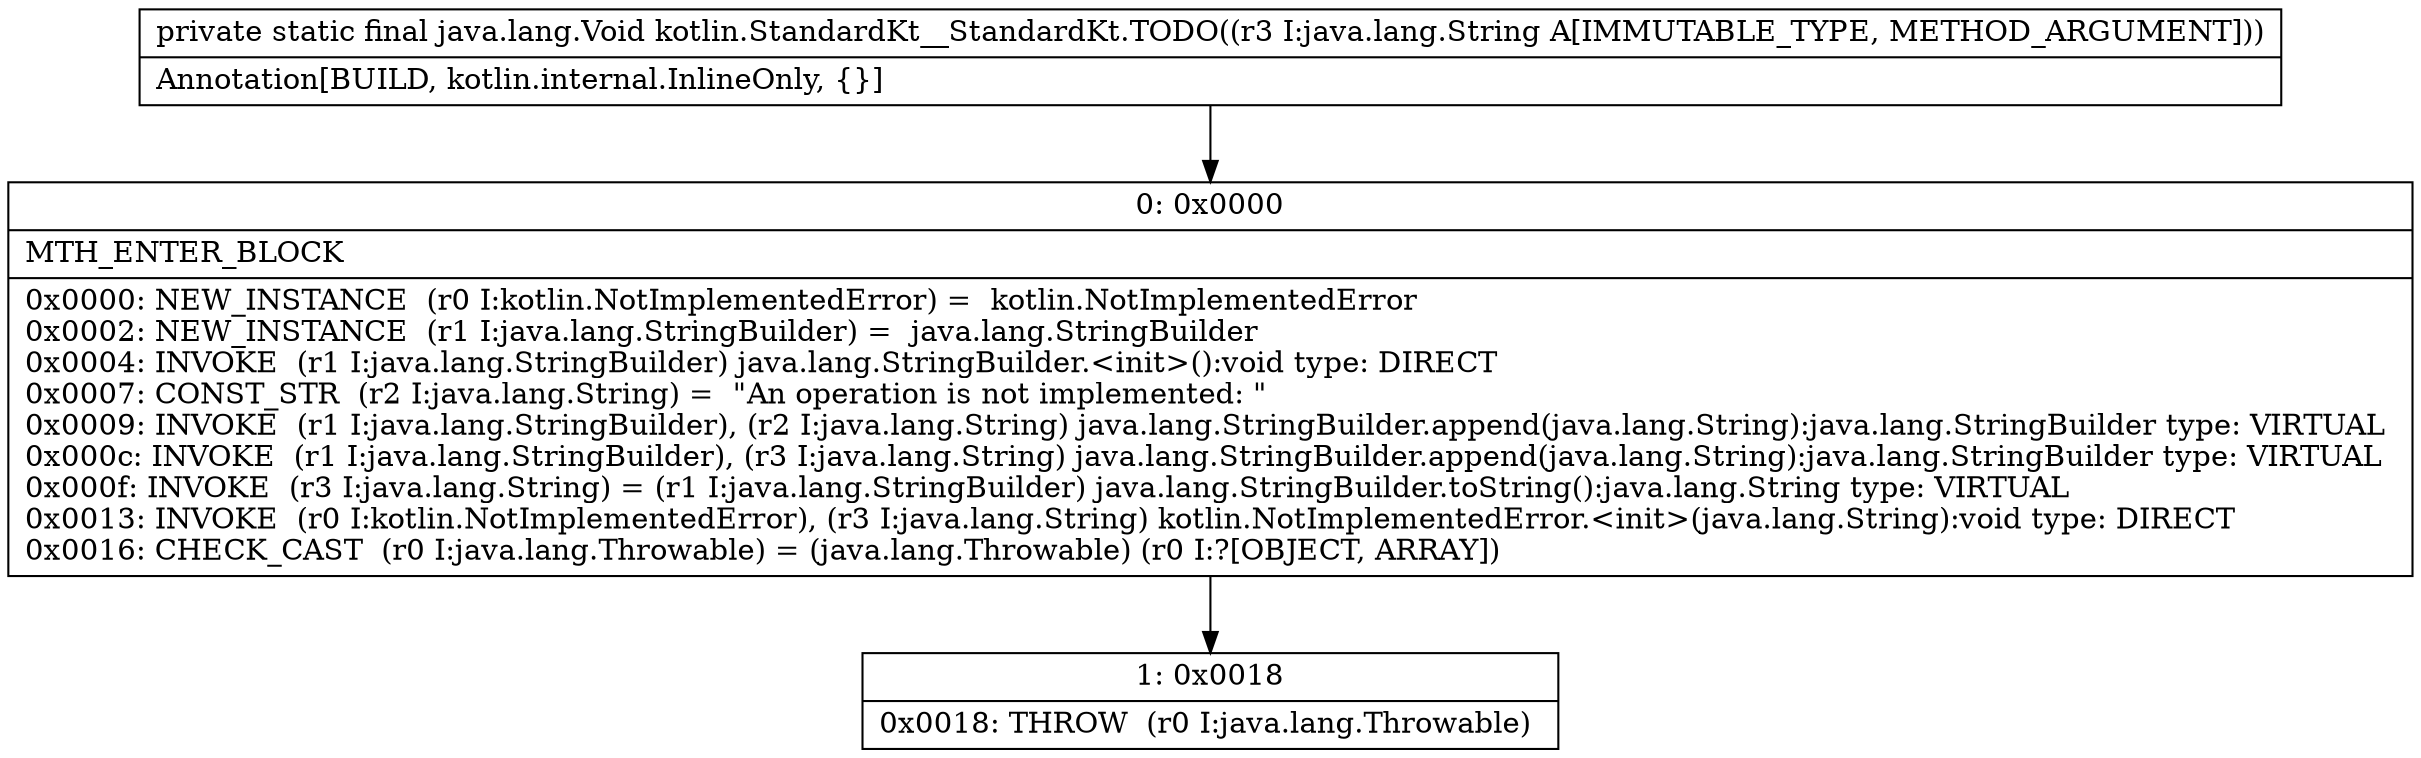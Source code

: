 digraph "CFG forkotlin.StandardKt__StandardKt.TODO(Ljava\/lang\/String;)Ljava\/lang\/Void;" {
Node_0 [shape=record,label="{0\:\ 0x0000|MTH_ENTER_BLOCK\l|0x0000: NEW_INSTANCE  (r0 I:kotlin.NotImplementedError) =  kotlin.NotImplementedError \l0x0002: NEW_INSTANCE  (r1 I:java.lang.StringBuilder) =  java.lang.StringBuilder \l0x0004: INVOKE  (r1 I:java.lang.StringBuilder) java.lang.StringBuilder.\<init\>():void type: DIRECT \l0x0007: CONST_STR  (r2 I:java.lang.String) =  \"An operation is not implemented: \" \l0x0009: INVOKE  (r1 I:java.lang.StringBuilder), (r2 I:java.lang.String) java.lang.StringBuilder.append(java.lang.String):java.lang.StringBuilder type: VIRTUAL \l0x000c: INVOKE  (r1 I:java.lang.StringBuilder), (r3 I:java.lang.String) java.lang.StringBuilder.append(java.lang.String):java.lang.StringBuilder type: VIRTUAL \l0x000f: INVOKE  (r3 I:java.lang.String) = (r1 I:java.lang.StringBuilder) java.lang.StringBuilder.toString():java.lang.String type: VIRTUAL \l0x0013: INVOKE  (r0 I:kotlin.NotImplementedError), (r3 I:java.lang.String) kotlin.NotImplementedError.\<init\>(java.lang.String):void type: DIRECT \l0x0016: CHECK_CAST  (r0 I:java.lang.Throwable) = (java.lang.Throwable) (r0 I:?[OBJECT, ARRAY]) \l}"];
Node_1 [shape=record,label="{1\:\ 0x0018|0x0018: THROW  (r0 I:java.lang.Throwable) \l}"];
MethodNode[shape=record,label="{private static final java.lang.Void kotlin.StandardKt__StandardKt.TODO((r3 I:java.lang.String A[IMMUTABLE_TYPE, METHOD_ARGUMENT]))  | Annotation[BUILD, kotlin.internal.InlineOnly, \{\}]\l}"];
MethodNode -> Node_0;
Node_0 -> Node_1;
}

